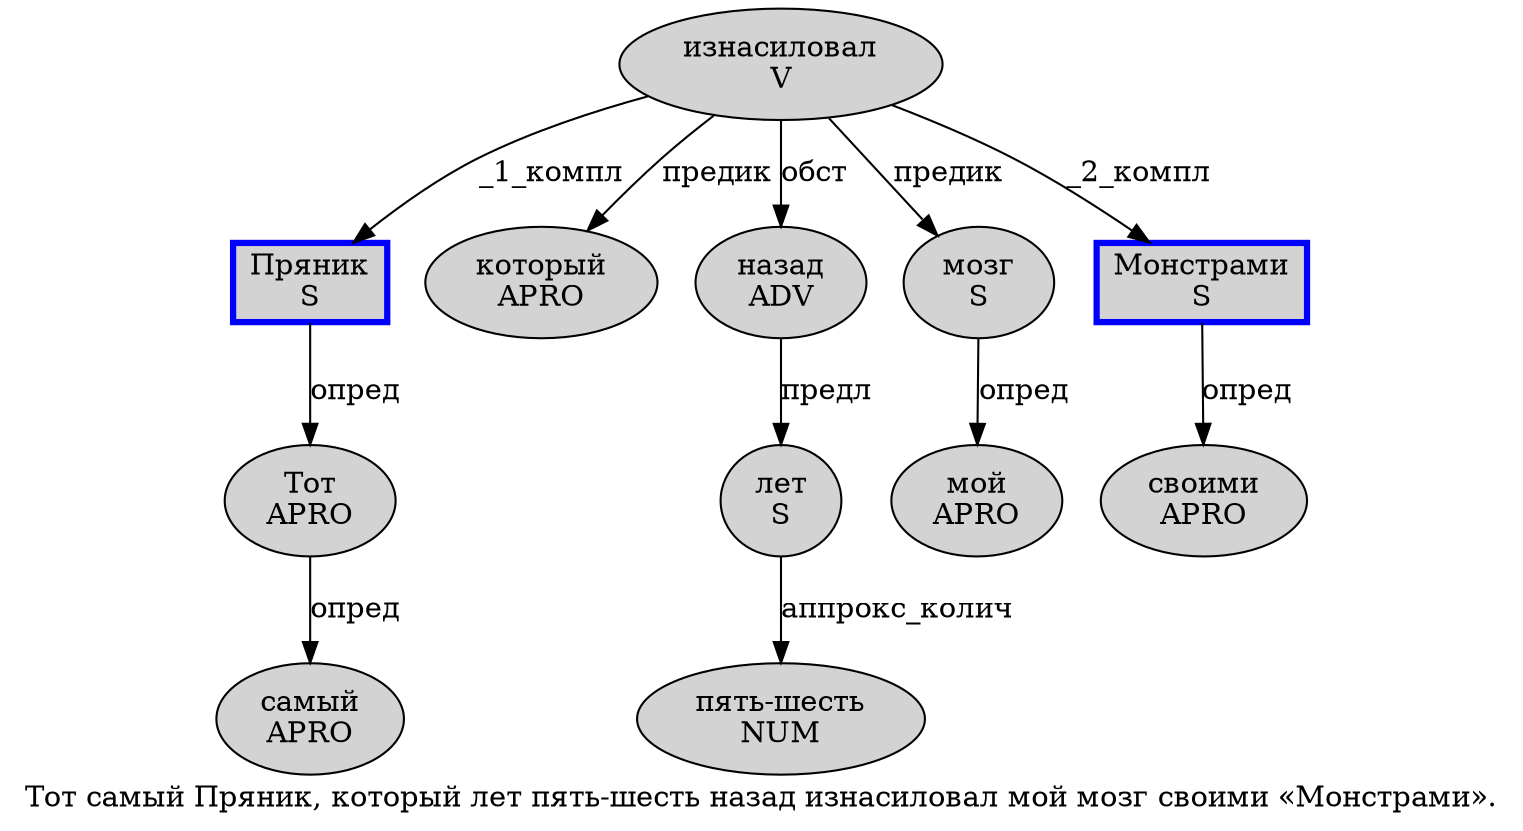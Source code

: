 digraph SENTENCE_4689 {
	graph [label="Тот самый Пряник, который лет пять-шесть назад изнасиловал мой мозг своими «Монстрами»."]
	node [style=filled]
		0 [label="Тот
APRO" color="" fillcolor=lightgray penwidth=1 shape=ellipse]
		1 [label="самый
APRO" color="" fillcolor=lightgray penwidth=1 shape=ellipse]
		2 [label="Пряник
S" color=blue fillcolor=lightgray penwidth=3 shape=box]
		4 [label="который
APRO" color="" fillcolor=lightgray penwidth=1 shape=ellipse]
		5 [label="лет
S" color="" fillcolor=lightgray penwidth=1 shape=ellipse]
		6 [label="пять-шесть
NUM" color="" fillcolor=lightgray penwidth=1 shape=ellipse]
		7 [label="назад
ADV" color="" fillcolor=lightgray penwidth=1 shape=ellipse]
		8 [label="изнасиловал
V" color="" fillcolor=lightgray penwidth=1 shape=ellipse]
		9 [label="мой
APRO" color="" fillcolor=lightgray penwidth=1 shape=ellipse]
		10 [label="мозг
S" color="" fillcolor=lightgray penwidth=1 shape=ellipse]
		11 [label="своими
APRO" color="" fillcolor=lightgray penwidth=1 shape=ellipse]
		13 [label="Монстрами
S" color=blue fillcolor=lightgray penwidth=3 shape=box]
			0 -> 1 [label="опред"]
			13 -> 11 [label="опред"]
			7 -> 5 [label="предл"]
			2 -> 0 [label="опред"]
			10 -> 9 [label="опред"]
			5 -> 6 [label="аппрокс_колич"]
			8 -> 2 [label="_1_компл"]
			8 -> 4 [label="предик"]
			8 -> 7 [label="обст"]
			8 -> 10 [label="предик"]
			8 -> 13 [label="_2_компл"]
}